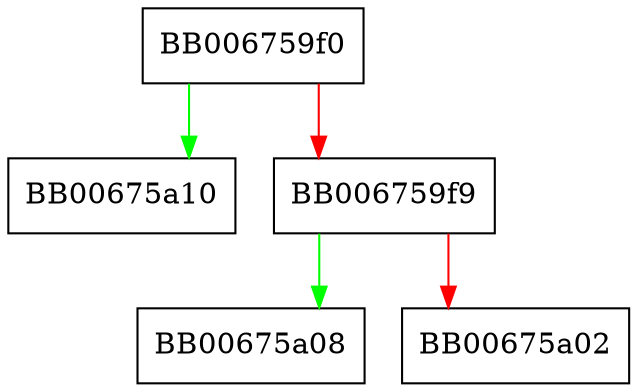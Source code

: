 digraph X509_LOOKUP_shutdown {
  node [shape="box"];
  graph [splines=ortho];
  BB006759f0 -> BB00675a10 [color="green"];
  BB006759f0 -> BB006759f9 [color="red"];
  BB006759f9 -> BB00675a08 [color="green"];
  BB006759f9 -> BB00675a02 [color="red"];
}